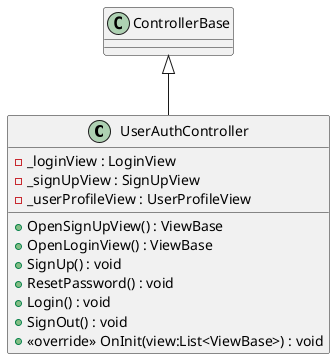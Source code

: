 @startuml
class UserAuthController {
    - _loginView : LoginView
    - _signUpView : SignUpView
    - _userProfileView : UserProfileView
    + OpenSignUpView() : ViewBase
    + OpenLoginView() : ViewBase
    + SignUp() : void
    + ResetPassword() : void
    + Login() : void
    + SignOut() : void
    + <<override>> OnInit(view:List<ViewBase>) : void
}
ControllerBase <|-- UserAuthController
@enduml
